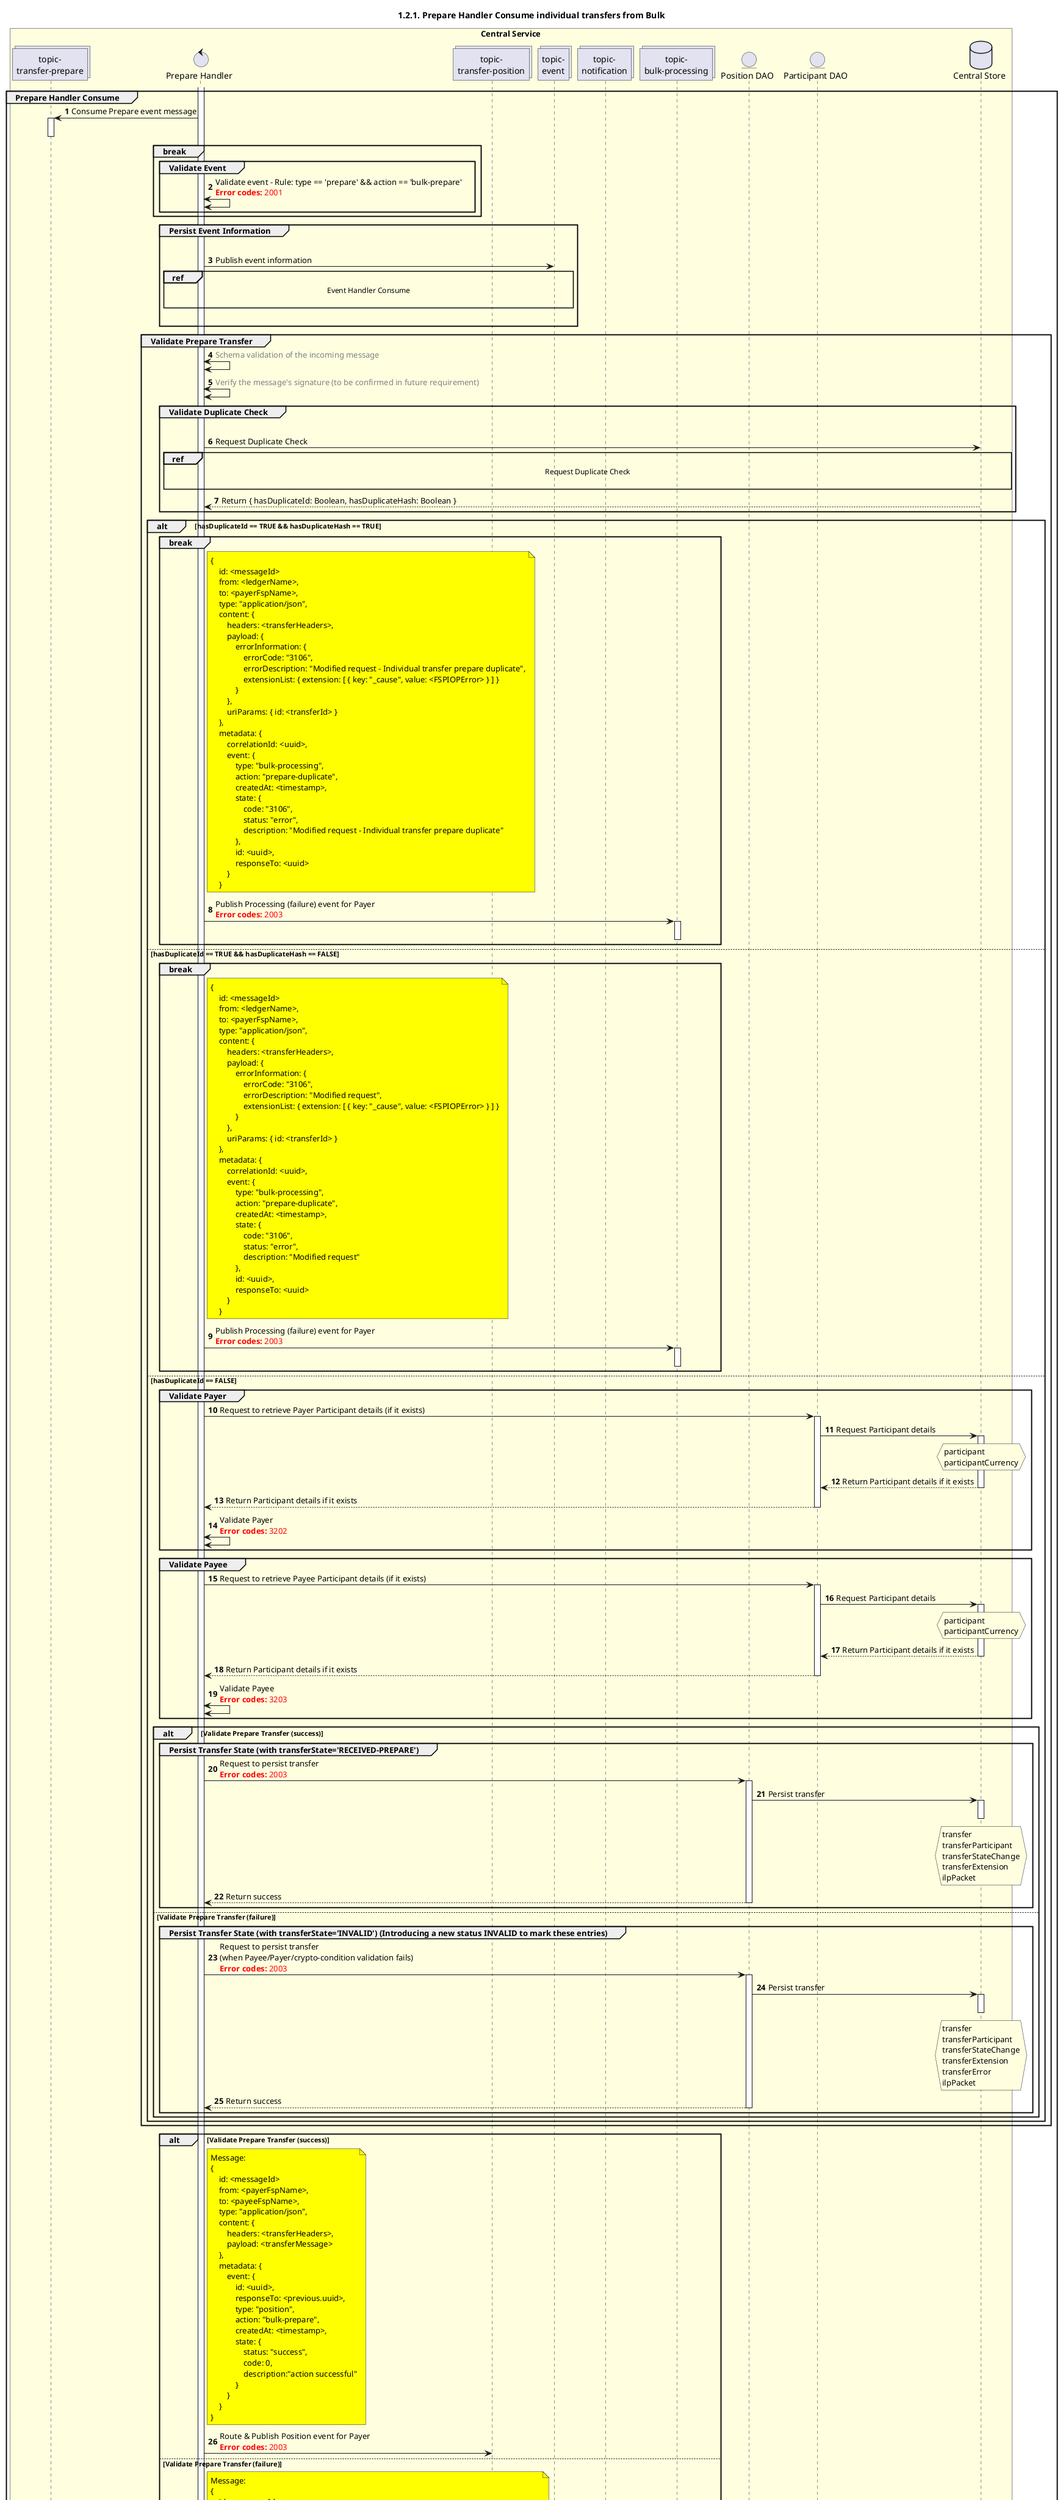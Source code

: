/'*****
 License
 --------------
 Copyright © 2017 Bill & Melinda Gates Foundation
 The Mojaloop files are made available by the Bill & Melinda Gates Foundation under the Apache License, Version 2.0 (the "License") and you may not use these files except in compliance with the License. You may obtain a copy of the License at
 http://www.apache.org/licenses/LICENSE-2.0
 Unless required by applicable law or agreed to in writing, the Mojaloop files are distributed on an "AS IS" BASIS, WITHOUT WARRANTIES OR CONDITIONS OF ANY KIND, either express or implied. See the License for the specific language governing permissions and limitations under the License.
 Contributors
 --------------
 This is the official list of the Mojaloop project contributors for this file.
 Names of the original copyright holders (individuals or organizations)
 should be listed with a '*' in the first column. People who have
 contributed from an organization can be listed under the organization
 that actually holds the copyright for their contributions (see the
 Gates Foundation organization for an example). Those individuals should have
 their names indented and be marked with a '-'. Email address can be added
 optionally within square brackets <email>.
 * Gates Foundation
 - Name Surname <name.surname@gatesfoundation.com>

 * Georgi Georgiev <georgi.georgiev@modusbox.com>
 * Miguel de Barros <miguel.debarros@modusbox.com>
 * Rajiv Mothilal <rajiv.mothilal@modusbox.com>
 * Samuel Kummary <sam@modusbox.com>
 * Shashikant Hirugade <shashikant.hirugade@modusbox.com>
 --------------
 ******'/

@startuml
' declate title
title 1.2.1. Prepare Handler Consume individual transfers from Bulk

autonumber

' Actor Keys:
'   boundary - APIs/Interfaces, etc
'   collections - Kafka Topics
'   control - Kafka Consumers
'   entity - Database Access Objects
'   database - Database Persistance Store

' declare actors
collections "topic-\ntransfer-prepare" as TOPIC_TRANSFER_PREPARE
control "Prepare Handler" as PREP_HANDLER
collections "topic-\ntransfer-position" as TOPIC_TRANSFER_POSITION
collections "topic-\nbulk-processing" as TOPIC_BULK_PROCESSING
collections "topic-\nevent" as TOPIC_EVENTS
collections "topic-\nnotification" as TOPIC_NOTIFICATIONS
entity "Position DAO" as POS_DAO
entity "Participant DAO" as PARTICIPANT_DAO
database "Central Store" as DB

box "Central Service" #LightYellow
    participant TOPIC_TRANSFER_PREPARE
    participant PREP_HANDLER
    participant TOPIC_TRANSFER_POSITION
    participant TOPIC_EVENTS
    participant TOPIC_NOTIFICATIONS
    participant TOPIC_BULK_PROCESSING
    participant POS_DAO
    participant PARTICIPANT_DAO
    participant DB
end box

' start flow
activate PREP_HANDLER
group Prepare Handler Consume
    TOPIC_TRANSFER_PREPARE <- PREP_HANDLER: Consume Prepare event message
    activate TOPIC_TRANSFER_PREPARE
    deactivate TOPIC_TRANSFER_PREPARE

    break
        group Validate Event
            PREP_HANDLER <-> PREP_HANDLER: Validate event - Rule: type == 'prepare' && action == 'bulk-prepare'\n<color #FF0000><b>Error codes:</b> 2001</color>
        end
    end

    group Persist Event Information
        |||
        PREP_HANDLER -> TOPIC_EVENTS: Publish event information
        ref over PREP_HANDLER, TOPIC_EVENTS :  Event Handler Consume\n
        |||
    end

    group Validate Prepare Transfer 
        PREP_HANDLER <-> PREP_HANDLER: <color #gray>Schema validation of the incoming message</color>
        PREP_HANDLER <-> PREP_HANDLER: <color #gray>Verify the message's signature (to be confirmed in future requirement)</color>

        group Validate Duplicate Check
            |||
            PREP_HANDLER -> DB: Request Duplicate Check
            ref over PREP_HANDLER, DB:  Request Duplicate Check\n
            DB --> PREP_HANDLER: Return { hasDuplicateId: Boolean, hasDuplicateHash: Boolean }
        end

        alt hasDuplicateId == TRUE && hasDuplicateHash == TRUE
            break
                note right of PREP_HANDLER #yellow
                    {
                        id: <messageId>
                        from: <ledgerName>,
                        to: <payerFspName>,
                        type: "application/json",
                        content: {
                            headers: <transferHeaders>,
                            payload: {
                                errorInformation: {
                                    errorCode: "3106",
                                    errorDescription: "Modified request - Individual transfer prepare duplicate",
                                    extensionList: { extension: [ { key: "_cause", value: <FSPIOPError> } ] }
                                }
                            },
                            uriParams: { id: <transferId> }
                        },
                        metadata: {
                            correlationId: <uuid>,
                            event: {
                                type: "bulk-processing",
                                action: "prepare-duplicate",
                                createdAt: <timestamp>,
                                state: {
                                    code: "3106",
                                    status: "error",
                                    description: "Modified request - Individual transfer prepare duplicate"
                                },
                                id: <uuid>,
                                responseTo: <uuid>
                            }
                        }
                end note
                PREP_HANDLER -> TOPIC_BULK_PROCESSING: Publish Processing (failure) event for Payer\n<color #FF0000><b>Error codes:</b> 2003</color>
                activate TOPIC_BULK_PROCESSING
                deactivate TOPIC_BULK_PROCESSING
            end
        else hasDuplicateId == TRUE && hasDuplicateHash == FALSE
            break
                note right of PREP_HANDLER #yellow
                    {
                        id: <messageId>
                        from: <ledgerName>,
                        to: <payerFspName>,
                        type: "application/json",
                        content: {
                            headers: <transferHeaders>,
                            payload: {
                                errorInformation: {
                                    errorCode: "3106",
                                    errorDescription: "Modified request",
                                    extensionList: { extension: [ { key: "_cause", value: <FSPIOPError> } ] }
                                }
                            },
                            uriParams: { id: <transferId> }
                        },
                        metadata: {
                            correlationId: <uuid>,
                            event: {
                                type: "bulk-processing",
                                action: "prepare-duplicate",
                                createdAt: <timestamp>,
                                state: {
                                    code: "3106",
                                    status: "error",
                                    description: "Modified request"
                                },
                                id: <uuid>,
                                responseTo: <uuid>
                            }
                        }
                end note
                PREP_HANDLER -> TOPIC_BULK_PROCESSING: Publish Processing (failure) event for Payer\n<color #FF0000><b>Error codes:</b> 2003</color>
                activate TOPIC_BULK_PROCESSING
                deactivate TOPIC_BULK_PROCESSING
            end
        else hasDuplicateId == FALSE
            group Validate Payer
                PREP_HANDLER -> PARTICIPANT_DAO: Request to retrieve Payer Participant details (if it exists)
                activate PARTICIPANT_DAO
                PARTICIPANT_DAO -> DB: Request Participant details
                hnote over DB #lightyellow
                    participant
                    participantCurrency
                end note
                activate DB
                PARTICIPANT_DAO <-- DB: Return Participant details if it exists
                deactivate DB
                PARTICIPANT_DAO --> PREP_HANDLER: Return Participant details if it exists
                deactivate PARTICIPANT_DAO
                PREP_HANDLER <-> PREP_HANDLER: Validate Payer\n<color #FF0000><b>Error codes:</b> 3202</color>
            end
            group Validate Payee
                PREP_HANDLER -> PARTICIPANT_DAO: Request to retrieve Payee Participant details (if it exists)
                activate PARTICIPANT_DAO
                PARTICIPANT_DAO -> DB: Request Participant details
                hnote over DB #lightyellow
                    participant
                    participantCurrency
                end note
                activate DB
                PARTICIPANT_DAO <-- DB: Return Participant details if it exists
                deactivate DB
                PARTICIPANT_DAO --> PREP_HANDLER: Return Participant details if it exists
                deactivate PARTICIPANT_DAO
                PREP_HANDLER <-> PREP_HANDLER: Validate Payee\n<color #FF0000><b>Error codes:</b> 3203</color>
            end
            
            alt Validate Prepare Transfer (success)
                group Persist Transfer State (with transferState='RECEIVED-PREPARE')
                    PREP_HANDLER -> POS_DAO: Request to persist transfer\n<color #FF0000><b>Error codes:</b> 2003</color>
                    activate POS_DAO
                    POS_DAO -> DB: Persist transfer
                    hnote over DB #lightyellow
                        transfer
                        transferParticipant
                        transferStateChange
                        transferExtension
                        ilpPacket
                    end note
                    activate DB
                    deactivate DB
                    POS_DAO --> PREP_HANDLER: Return success
                    deactivate POS_DAO
                end
            else Validate Prepare Transfer (failure)
                group Persist Transfer State (with transferState='INVALID') (Introducing a new status INVALID to mark these entries)
                    PREP_HANDLER -> POS_DAO: Request to persist transfer\n(when Payee/Payer/crypto-condition validation fails)\n<color #FF0000><b>Error codes:</b> 2003</color>
                    activate POS_DAO
                    POS_DAO -> DB: Persist transfer
                    hnote over DB #lightyellow
                        transfer
                        transferParticipant
                        transferStateChange
                        transferExtension
                        transferError
                        ilpPacket
                    end note
                    activate DB
                    deactivate DB
                    POS_DAO --> PREP_HANDLER: Return success
                    deactivate POS_DAO
                end
            end
        end
    end

    alt Validate Prepare Transfer (success)
        note right of PREP_HANDLER #yellow
            Message:
            {
                id: <messageId>
                from: <payerFspName>,
                to: <payeeFspName>,
                type: "application/json",
                content: {
                    headers: <transferHeaders>,
                    payload: <transferMessage>
                },
                metadata: {
                    event: {
                        id: <uuid>,
                        responseTo: <previous.uuid>,
                        type: "position",
                        action: "bulk-prepare",
                        createdAt: <timestamp>,
                        state: {
                            status: "success",
                            code: 0,
                            description:"action successful"
                        }
                    }
                }
            }
        end note
        PREP_HANDLER -> TOPIC_TRANSFER_POSITION: Route & Publish Position event for Payer\n<color #FF0000><b>Error codes:</b> 2003</color>
    else Validate Prepare Transfer (failure)
        note right of PREP_HANDLER #yellow
            Message:
            {
                id: <messageId>
                from: <ledgerName>,
                to: <payerFspName>,
                type: "application/json"
                content: {
                    headers: <transferHeaders>,
                    payload: {
                        "errorInformation": {
                            "errorCode": <possible codes: [2003, 3100, 3105, 3106, 3202, 3203, 3300, 3301]>
                            "errorDescription": "<refer to section 35.1.3 for description>",
                            "extensionList": <transferMessage.extensionList>
                    }
                },
                metadata: {
                    event: {
                        id: <uuid>,
                        responseTo: <previous.uuid>,
                        type: "bulk-processing",
                        action: "prepare",
                        createdAt: <timestamp>,
                        state: {
                            status: 'error',
                            code: <errorInformation.errorCode>
                            description: <errorInformation.errorDescription>
                        }
                    }
                }
            }
        end note
        PREP_HANDLER -> TOPIC_BULK_PROCESSING: Publish Prepare failure event to Bulk Processing Topic (for Payer) \n<color #FF0000><b>Error codes:</b> 2003</color>
    end
end

deactivate PREP_HANDLER
@enduml

